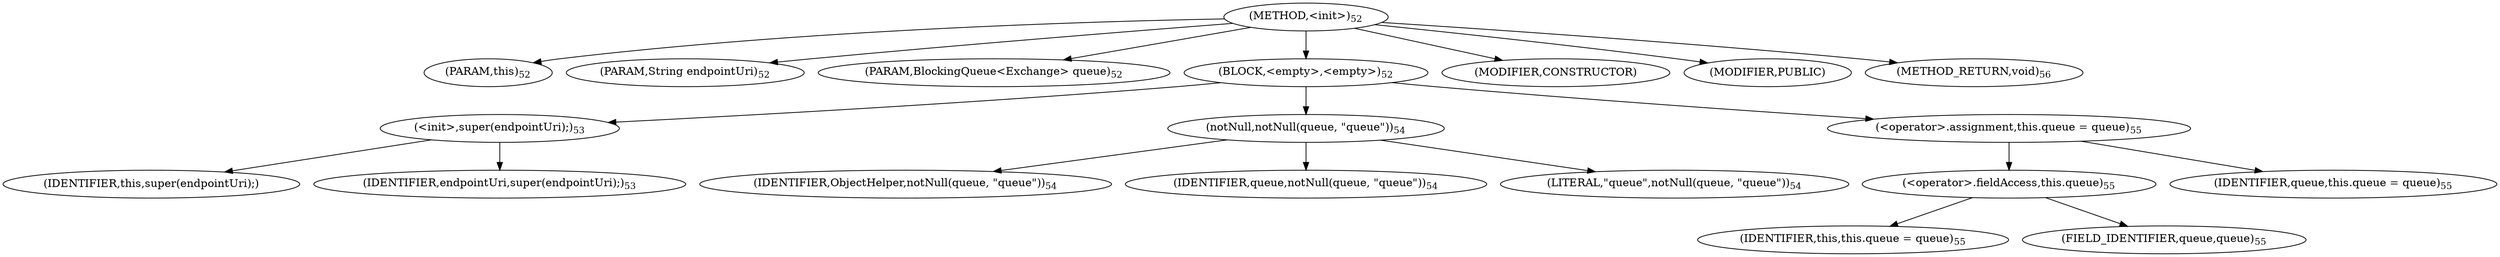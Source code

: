 digraph "&lt;init&gt;" {  
"57" [label = <(METHOD,&lt;init&gt;)<SUB>52</SUB>> ]
"9" [label = <(PARAM,this)<SUB>52</SUB>> ]
"58" [label = <(PARAM,String endpointUri)<SUB>52</SUB>> ]
"59" [label = <(PARAM,BlockingQueue&lt;Exchange&gt; queue)<SUB>52</SUB>> ]
"60" [label = <(BLOCK,&lt;empty&gt;,&lt;empty&gt;)<SUB>52</SUB>> ]
"61" [label = <(&lt;init&gt;,super(endpointUri);)<SUB>53</SUB>> ]
"8" [label = <(IDENTIFIER,this,super(endpointUri);)> ]
"62" [label = <(IDENTIFIER,endpointUri,super(endpointUri);)<SUB>53</SUB>> ]
"63" [label = <(notNull,notNull(queue, &quot;queue&quot;))<SUB>54</SUB>> ]
"64" [label = <(IDENTIFIER,ObjectHelper,notNull(queue, &quot;queue&quot;))<SUB>54</SUB>> ]
"65" [label = <(IDENTIFIER,queue,notNull(queue, &quot;queue&quot;))<SUB>54</SUB>> ]
"66" [label = <(LITERAL,&quot;queue&quot;,notNull(queue, &quot;queue&quot;))<SUB>54</SUB>> ]
"67" [label = <(&lt;operator&gt;.assignment,this.queue = queue)<SUB>55</SUB>> ]
"68" [label = <(&lt;operator&gt;.fieldAccess,this.queue)<SUB>55</SUB>> ]
"10" [label = <(IDENTIFIER,this,this.queue = queue)<SUB>55</SUB>> ]
"69" [label = <(FIELD_IDENTIFIER,queue,queue)<SUB>55</SUB>> ]
"70" [label = <(IDENTIFIER,queue,this.queue = queue)<SUB>55</SUB>> ]
"71" [label = <(MODIFIER,CONSTRUCTOR)> ]
"72" [label = <(MODIFIER,PUBLIC)> ]
"73" [label = <(METHOD_RETURN,void)<SUB>56</SUB>> ]
  "57" -> "9" 
  "57" -> "58" 
  "57" -> "59" 
  "57" -> "60" 
  "57" -> "71" 
  "57" -> "72" 
  "57" -> "73" 
  "60" -> "61" 
  "60" -> "63" 
  "60" -> "67" 
  "61" -> "8" 
  "61" -> "62" 
  "63" -> "64" 
  "63" -> "65" 
  "63" -> "66" 
  "67" -> "68" 
  "67" -> "70" 
  "68" -> "10" 
  "68" -> "69" 
}
